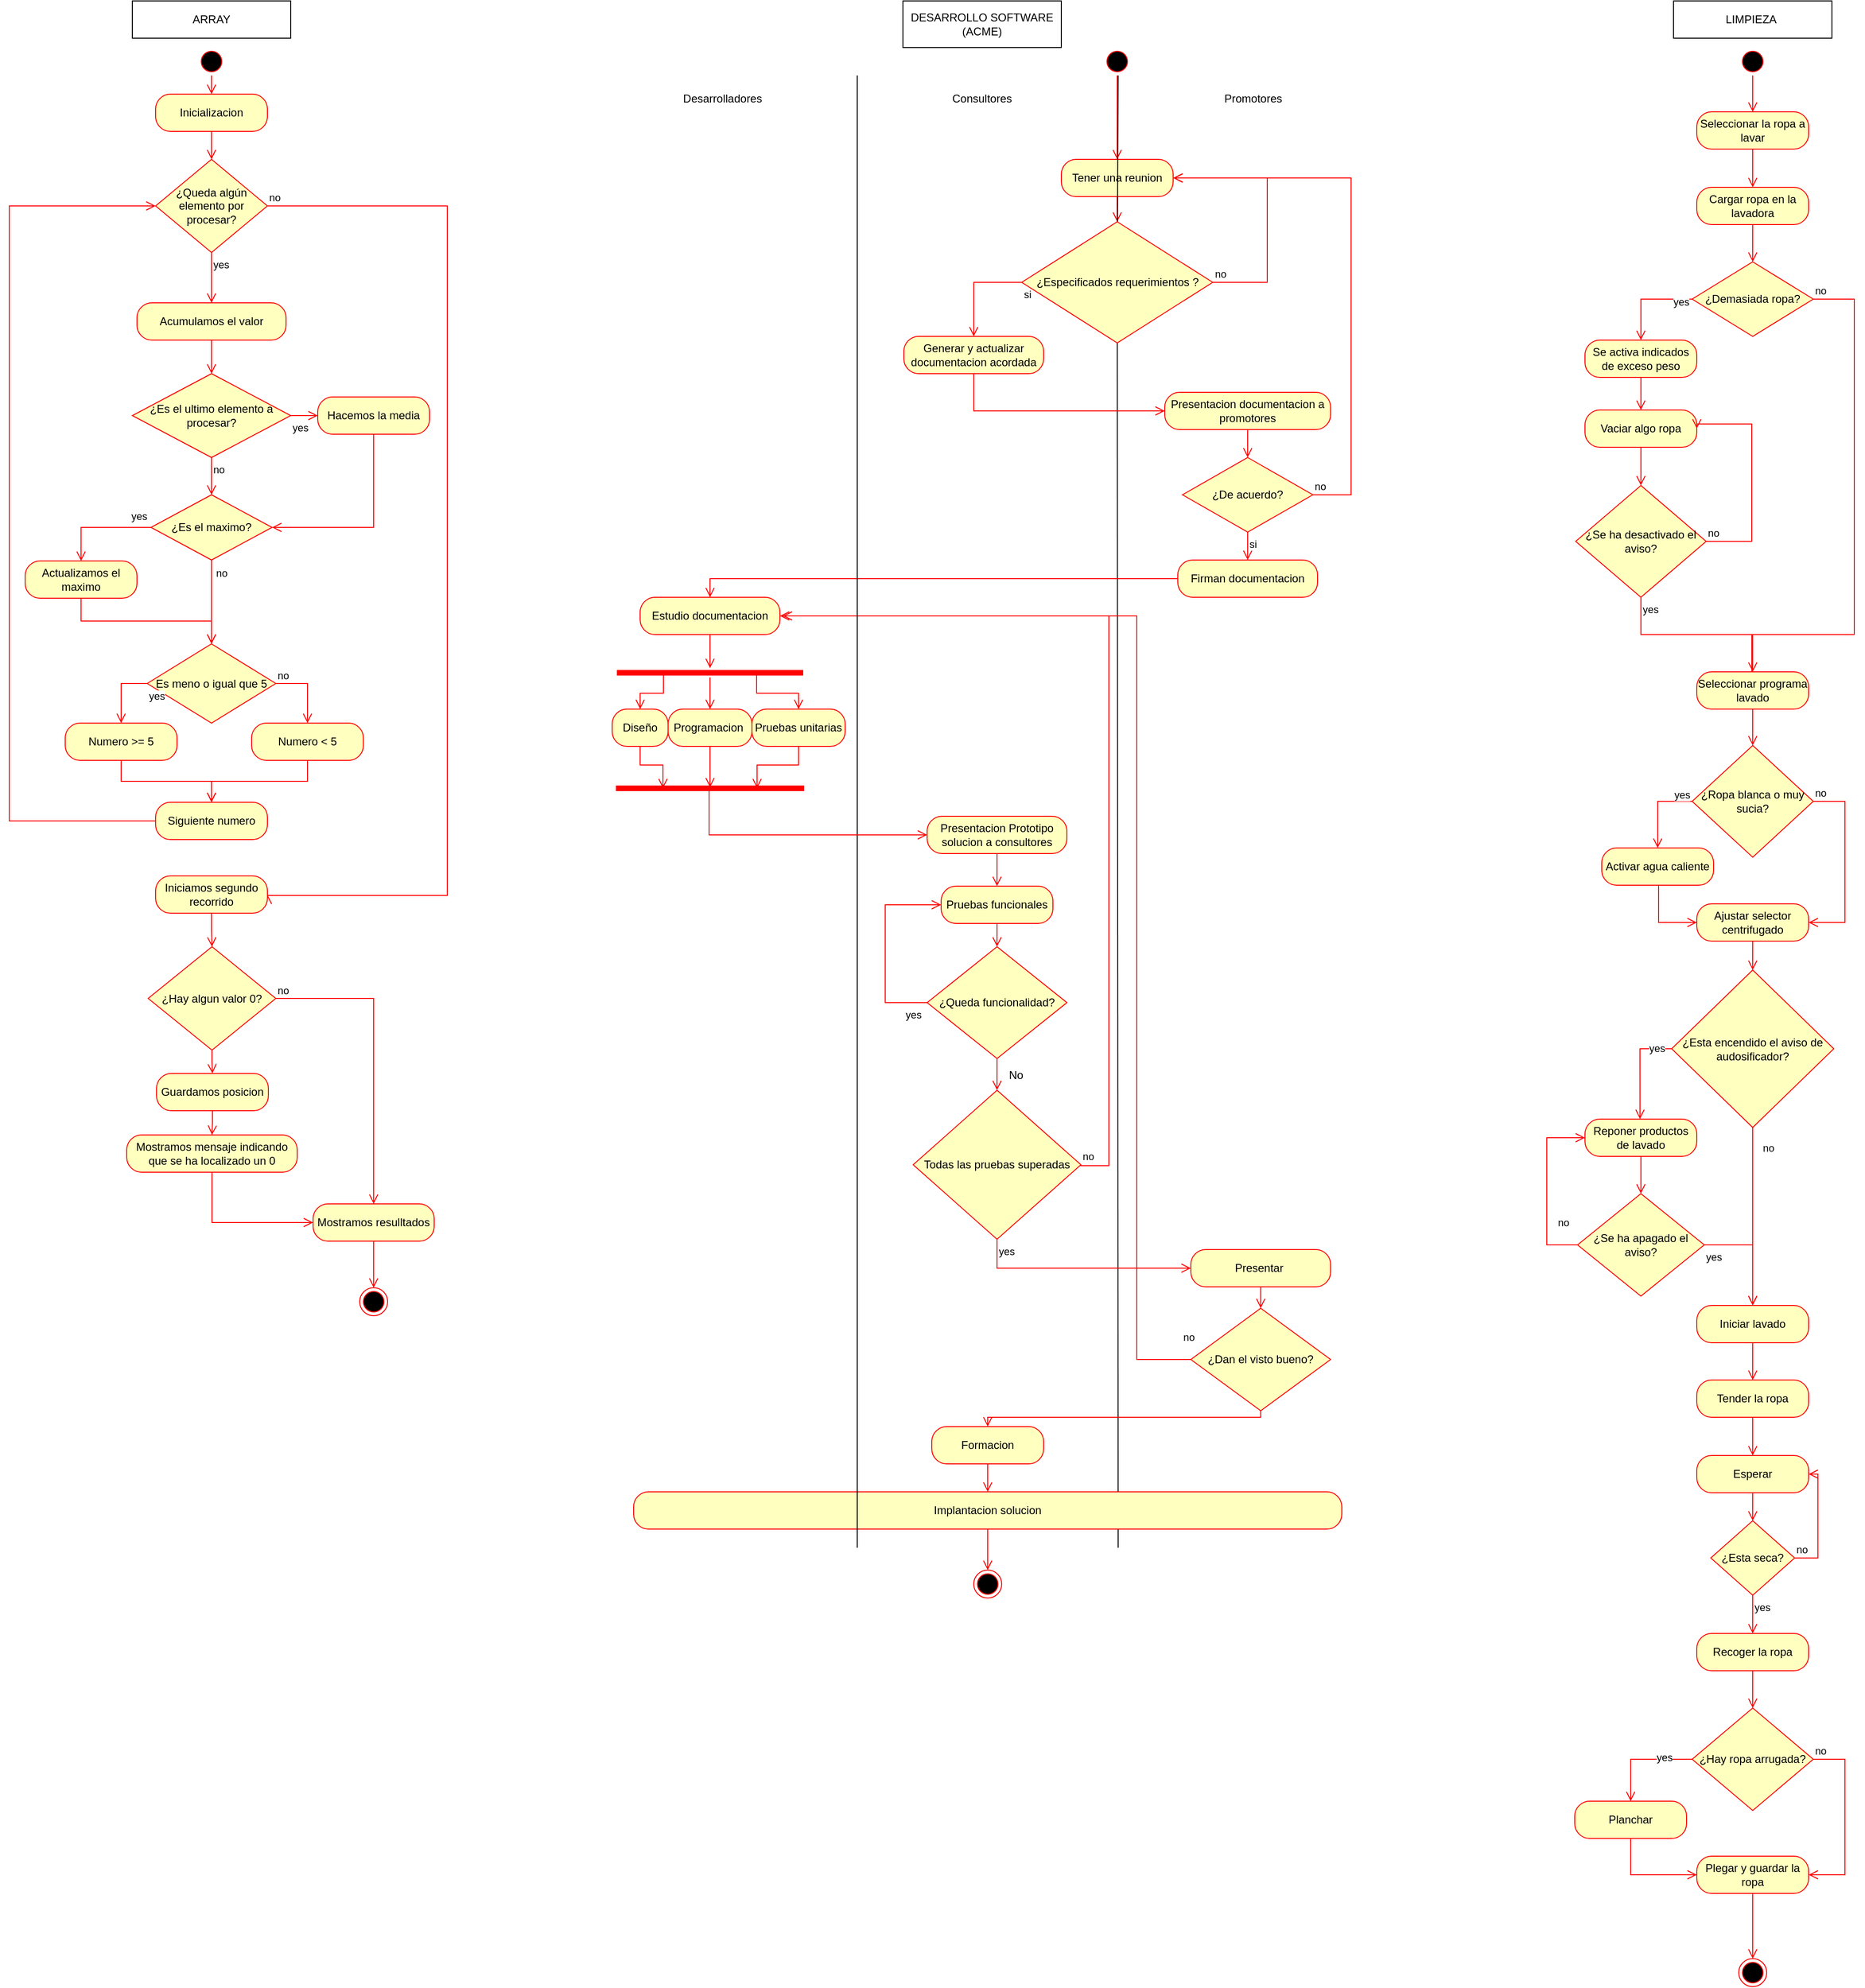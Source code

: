 <mxfile version="25.0.2">
  <diagram name="Página-1" id="g7HSjeW1Dz41Qp35MYZQ">
    <mxGraphModel dx="2587" dy="1696" grid="1" gridSize="10" guides="1" tooltips="1" connect="1" arrows="1" fold="1" page="1" pageScale="1" pageWidth="827" pageHeight="1169" math="0" shadow="0">
      <root>
        <mxCell id="0" />
        <mxCell id="1" parent="0" />
        <mxCell id="Vy52dcu-fNFp2ZCxKAhQ-34" value="" style="endArrow=none;html=1;rounded=0;" parent="1" edge="1" source="TpSh6B2Bh9S7e7EaSyir-8">
          <mxGeometry width="50" height="50" relative="1" as="geometry">
            <mxPoint x="560" y="80" as="sourcePoint" />
            <mxPoint x="560" y="1660" as="targetPoint" />
          </mxGeometry>
        </mxCell>
        <mxCell id="TpSh6B2Bh9S7e7EaSyir-1" value="DESARROLLO SOFTWARE (ACME)" style="rounded=0;whiteSpace=wrap;html=1;" parent="1" vertex="1">
          <mxGeometry x="329" width="170" height="50" as="geometry" />
        </mxCell>
        <mxCell id="TpSh6B2Bh9S7e7EaSyir-2" value="Consultores" style="text;html=1;align=center;verticalAlign=middle;whiteSpace=wrap;rounded=0;" parent="1" vertex="1">
          <mxGeometry x="374" y="90" width="80" height="30" as="geometry" />
        </mxCell>
        <mxCell id="TpSh6B2Bh9S7e7EaSyir-4" value="" style="ellipse;html=1;shape=startState;fillColor=#000000;strokeColor=#ff0000;" parent="1" vertex="1">
          <mxGeometry x="544" y="50" width="30" height="30" as="geometry" />
        </mxCell>
        <mxCell id="TpSh6B2Bh9S7e7EaSyir-5" value="" style="edgeStyle=orthogonalEdgeStyle;html=1;verticalAlign=bottom;endArrow=open;endSize=8;strokeColor=#ff0000;rounded=0;entryX=0.5;entryY=0;entryDx=0;entryDy=0;" parent="1" source="TpSh6B2Bh9S7e7EaSyir-4" target="Vy52dcu-fNFp2ZCxKAhQ-1" edge="1">
          <mxGeometry relative="1" as="geometry">
            <mxPoint x="565" y="170" as="targetPoint" />
          </mxGeometry>
        </mxCell>
        <mxCell id="TpSh6B2Bh9S7e7EaSyir-7" value="Promotores" style="text;html=1;align=center;verticalAlign=middle;whiteSpace=wrap;rounded=0;" parent="1" vertex="1">
          <mxGeometry x="665" y="90" width="80" height="30" as="geometry" />
        </mxCell>
        <mxCell id="TpSh6B2Bh9S7e7EaSyir-9" value="no" style="edgeStyle=orthogonalEdgeStyle;html=1;align=left;verticalAlign=bottom;endArrow=open;endSize=8;strokeColor=#ff0000;rounded=0;entryX=1;entryY=0.5;entryDx=0;entryDy=0;exitX=1;exitY=0.5;exitDx=0;exitDy=0;" parent="1" source="TpSh6B2Bh9S7e7EaSyir-8" target="Vy52dcu-fNFp2ZCxKAhQ-1" edge="1">
          <mxGeometry x="-1" relative="1" as="geometry">
            <mxPoint x="570" y="340" as="targetPoint" />
            <Array as="points">
              <mxPoint x="720" y="302" />
              <mxPoint x="720" y="190" />
            </Array>
          </mxGeometry>
        </mxCell>
        <mxCell id="TpSh6B2Bh9S7e7EaSyir-10" value="si" style="edgeStyle=orthogonalEdgeStyle;html=1;align=left;verticalAlign=top;endArrow=open;endSize=8;strokeColor=#ff0000;rounded=0;exitX=0;exitY=0.5;exitDx=0;exitDy=0;entryX=0.5;entryY=0;entryDx=0;entryDy=0;" parent="1" source="TpSh6B2Bh9S7e7EaSyir-8" target="TpSh6B2Bh9S7e7EaSyir-11" edge="1">
          <mxGeometry x="-1" relative="1" as="geometry">
            <mxPoint x="200" y="320" as="targetPoint" />
            <mxPoint as="offset" />
          </mxGeometry>
        </mxCell>
        <mxCell id="TpSh6B2Bh9S7e7EaSyir-11" value="Generar y actualizar documentacion acordada" style="rounded=1;whiteSpace=wrap;html=1;arcSize=40;fontColor=#000000;fillColor=#ffffc0;strokeColor=#ff0000;" parent="1" vertex="1">
          <mxGeometry x="330" y="360" width="150" height="40" as="geometry" />
        </mxCell>
        <mxCell id="TpSh6B2Bh9S7e7EaSyir-12" value="" style="edgeStyle=orthogonalEdgeStyle;html=1;verticalAlign=bottom;endArrow=open;endSize=8;strokeColor=#ff0000;rounded=0;entryX=0;entryY=0.5;entryDx=0;entryDy=0;exitX=0.5;exitY=1;exitDx=0;exitDy=0;" parent="1" source="TpSh6B2Bh9S7e7EaSyir-11" target="TpSh6B2Bh9S7e7EaSyir-13" edge="1">
          <mxGeometry relative="1" as="geometry">
            <mxPoint x="235" y="465" as="targetPoint" />
          </mxGeometry>
        </mxCell>
        <mxCell id="TpSh6B2Bh9S7e7EaSyir-13" value="Presentacion documentacion a promotores" style="rounded=1;whiteSpace=wrap;html=1;arcSize=40;fontColor=#000000;fillColor=#ffffc0;strokeColor=#ff0000;" parent="1" vertex="1">
          <mxGeometry x="610" y="420" width="178" height="40" as="geometry" />
        </mxCell>
        <mxCell id="TpSh6B2Bh9S7e7EaSyir-14" value="" style="edgeStyle=orthogonalEdgeStyle;html=1;verticalAlign=bottom;endArrow=open;endSize=8;strokeColor=#ff0000;rounded=0;entryX=0.5;entryY=0;entryDx=0;entryDy=0;" parent="1" source="TpSh6B2Bh9S7e7EaSyir-13" target="TpSh6B2Bh9S7e7EaSyir-15" edge="1">
          <mxGeometry relative="1" as="geometry">
            <mxPoint x="470" y="520" as="targetPoint" />
          </mxGeometry>
        </mxCell>
        <mxCell id="TpSh6B2Bh9S7e7EaSyir-15" value="¿De acuerdo?" style="rhombus;whiteSpace=wrap;html=1;fontColor=#000000;fillColor=#ffffc0;strokeColor=#ff0000;" parent="1" vertex="1">
          <mxGeometry x="629" y="490" width="140" height="80" as="geometry" />
        </mxCell>
        <mxCell id="TpSh6B2Bh9S7e7EaSyir-16" value="no" style="edgeStyle=orthogonalEdgeStyle;html=1;align=left;verticalAlign=bottom;endArrow=open;endSize=8;strokeColor=#ff0000;rounded=0;entryX=1;entryY=0.5;entryDx=0;entryDy=0;exitX=1;exitY=0.5;exitDx=0;exitDy=0;" parent="1" source="TpSh6B2Bh9S7e7EaSyir-15" target="Vy52dcu-fNFp2ZCxKAhQ-1" edge="1">
          <mxGeometry x="-1" relative="1" as="geometry">
            <mxPoint x="480" y="220" as="targetPoint" />
            <Array as="points">
              <mxPoint x="810" y="530" />
              <mxPoint x="810" y="190" />
            </Array>
          </mxGeometry>
        </mxCell>
        <mxCell id="TpSh6B2Bh9S7e7EaSyir-17" value="si" style="edgeStyle=orthogonalEdgeStyle;html=1;align=left;verticalAlign=top;endArrow=open;endSize=8;strokeColor=#ff0000;rounded=0;entryX=0.5;entryY=0;entryDx=0;entryDy=0;" parent="1" source="TpSh6B2Bh9S7e7EaSyir-15" target="TpSh6B2Bh9S7e7EaSyir-18" edge="1">
          <mxGeometry x="-1" relative="1" as="geometry">
            <mxPoint x="520" y="830" as="targetPoint" />
          </mxGeometry>
        </mxCell>
        <mxCell id="TpSh6B2Bh9S7e7EaSyir-18" value="Firman documentacion" style="rounded=1;whiteSpace=wrap;html=1;arcSize=40;fontColor=#000000;fillColor=#ffffc0;strokeColor=#ff0000;" parent="1" vertex="1">
          <mxGeometry x="624" y="600" width="150" height="40" as="geometry" />
        </mxCell>
        <mxCell id="TpSh6B2Bh9S7e7EaSyir-19" value="" style="edgeStyle=orthogonalEdgeStyle;html=1;verticalAlign=bottom;endArrow=open;endSize=8;strokeColor=#ff0000;rounded=0;entryX=0.5;entryY=0;entryDx=0;entryDy=0;" parent="1" source="TpSh6B2Bh9S7e7EaSyir-18" target="TpSh6B2Bh9S7e7EaSyir-22" edge="1">
          <mxGeometry relative="1" as="geometry">
            <mxPoint x="580" y="820" as="targetPoint" />
          </mxGeometry>
        </mxCell>
        <mxCell id="TpSh6B2Bh9S7e7EaSyir-20" value="Desarrolladores" style="text;html=1;align=center;verticalAlign=middle;resizable=0;points=[];autosize=1;strokeColor=none;fillColor=none;" parent="1" vertex="1">
          <mxGeometry x="80" y="90" width="110" height="30" as="geometry" />
        </mxCell>
        <mxCell id="TpSh6B2Bh9S7e7EaSyir-22" value="Estudio documentacion" style="rounded=1;whiteSpace=wrap;html=1;arcSize=40;fontColor=#000000;fillColor=#ffffc0;strokeColor=#ff0000;" parent="1" vertex="1">
          <mxGeometry x="47" y="640" width="150" height="40" as="geometry" />
        </mxCell>
        <mxCell id="TpSh6B2Bh9S7e7EaSyir-23" value="" style="edgeStyle=orthogonalEdgeStyle;html=1;verticalAlign=bottom;endArrow=open;endSize=8;strokeColor=#ff0000;rounded=0;exitX=0.5;exitY=1;exitDx=0;exitDy=0;" parent="1" source="TpSh6B2Bh9S7e7EaSyir-22" target="TpSh6B2Bh9S7e7EaSyir-24" edge="1">
          <mxGeometry relative="1" as="geometry">
            <mxPoint x="210" y="820" as="targetPoint" />
          </mxGeometry>
        </mxCell>
        <mxCell id="TpSh6B2Bh9S7e7EaSyir-24" value="" style="shape=line;html=1;strokeWidth=6;strokeColor=#ff0000;" parent="1" vertex="1">
          <mxGeometry x="22" y="716" width="200" height="10" as="geometry" />
        </mxCell>
        <mxCell id="TpSh6B2Bh9S7e7EaSyir-25" value="" style="edgeStyle=orthogonalEdgeStyle;html=1;verticalAlign=bottom;endArrow=open;endSize=8;strokeColor=#ff0000;rounded=0;entryX=0.5;entryY=0;entryDx=0;entryDy=0;exitX=0.5;exitY=1;exitDx=0;exitDy=0;exitPerimeter=0;" parent="1" source="TpSh6B2Bh9S7e7EaSyir-24" edge="1" target="TpSh6B2Bh9S7e7EaSyir-30">
          <mxGeometry relative="1" as="geometry">
            <mxPoint x="113" y="890" as="targetPoint" />
            <mxPoint x="112" y="850" as="sourcePoint" />
          </mxGeometry>
        </mxCell>
        <mxCell id="TpSh6B2Bh9S7e7EaSyir-27" value="" style="edgeStyle=orthogonalEdgeStyle;html=1;verticalAlign=bottom;endArrow=open;endSize=8;strokeColor=#ff0000;rounded=0;exitX=0.25;exitY=0.5;exitDx=0;exitDy=0;exitPerimeter=0;entryX=0.5;entryY=0;entryDx=0;entryDy=0;" parent="1" source="TpSh6B2Bh9S7e7EaSyir-24" edge="1" target="TpSh6B2Bh9S7e7EaSyir-28">
          <mxGeometry relative="1" as="geometry">
            <mxPoint x="28" y="890" as="targetPoint" />
            <mxPoint x="133" y="850" as="sourcePoint" />
          </mxGeometry>
        </mxCell>
        <mxCell id="TpSh6B2Bh9S7e7EaSyir-28" value="Diseño" style="rounded=1;whiteSpace=wrap;html=1;arcSize=40;fontColor=#000000;fillColor=#ffffc0;strokeColor=#ff0000;" parent="1" vertex="1">
          <mxGeometry x="17" y="760" width="60" height="40" as="geometry" />
        </mxCell>
        <mxCell id="TpSh6B2Bh9S7e7EaSyir-29" value="" style="edgeStyle=orthogonalEdgeStyle;html=1;verticalAlign=bottom;endArrow=open;endSize=8;strokeColor=#ff0000;rounded=0;exitX=0.5;exitY=1;exitDx=0;exitDy=0;entryX=0.25;entryY=0.5;entryDx=0;entryDy=0;entryPerimeter=0;" parent="1" source="TpSh6B2Bh9S7e7EaSyir-28" edge="1" target="Vy52dcu-fNFp2ZCxKAhQ-3">
          <mxGeometry relative="1" as="geometry">
            <mxPoint y="1000" as="targetPoint" />
          </mxGeometry>
        </mxCell>
        <mxCell id="TpSh6B2Bh9S7e7EaSyir-30" value="Programacion&amp;nbsp;" style="rounded=1;whiteSpace=wrap;html=1;arcSize=40;fontColor=#000000;fillColor=#ffffc0;strokeColor=#ff0000;" parent="1" vertex="1">
          <mxGeometry x="77" y="760" width="90" height="40" as="geometry" />
        </mxCell>
        <mxCell id="TpSh6B2Bh9S7e7EaSyir-31" value="" style="edgeStyle=orthogonalEdgeStyle;html=1;verticalAlign=bottom;endArrow=open;endSize=8;strokeColor=#ff0000;rounded=0;entryX=0.5;entryY=0.4;entryDx=0;entryDy=0;entryPerimeter=0;" parent="1" source="TpSh6B2Bh9S7e7EaSyir-30" edge="1" target="Vy52dcu-fNFp2ZCxKAhQ-3">
          <mxGeometry relative="1" as="geometry">
            <mxPoint x="130" y="1000" as="targetPoint" />
          </mxGeometry>
        </mxCell>
        <mxCell id="TpSh6B2Bh9S7e7EaSyir-32" value="Pruebas unitarias" style="rounded=1;whiteSpace=wrap;html=1;arcSize=40;fontColor=#000000;fillColor=#ffffc0;strokeColor=#ff0000;" parent="1" vertex="1">
          <mxGeometry x="167" y="760" width="100" height="40" as="geometry" />
        </mxCell>
        <mxCell id="TpSh6B2Bh9S7e7EaSyir-33" value="" style="edgeStyle=orthogonalEdgeStyle;html=1;verticalAlign=bottom;endArrow=open;endSize=8;strokeColor=#ff0000;rounded=0;exitX=0.5;exitY=1;exitDx=0;exitDy=0;entryX=0.75;entryY=0.5;entryDx=0;entryDy=0;entryPerimeter=0;" parent="1" edge="1" target="Vy52dcu-fNFp2ZCxKAhQ-3" source="TpSh6B2Bh9S7e7EaSyir-32">
          <mxGeometry relative="1" as="geometry">
            <mxPoint x="260" y="1000" as="targetPoint" />
            <mxPoint x="260" y="940" as="sourcePoint" />
          </mxGeometry>
        </mxCell>
        <mxCell id="Vy52dcu-fNFp2ZCxKAhQ-1" value="Tener una reunion" style="rounded=1;whiteSpace=wrap;html=1;arcSize=40;fontColor=#000000;fillColor=#ffffc0;strokeColor=#ff0000;" parent="1" vertex="1">
          <mxGeometry x="499" y="170" width="120" height="40" as="geometry" />
        </mxCell>
        <mxCell id="Vy52dcu-fNFp2ZCxKAhQ-2" value="" style="edgeStyle=orthogonalEdgeStyle;html=1;verticalAlign=bottom;endArrow=open;endSize=8;strokeColor=#ff0000;rounded=0;entryX=0.5;entryY=0;entryDx=0;entryDy=0;" parent="1" source="Vy52dcu-fNFp2ZCxKAhQ-1" target="TpSh6B2Bh9S7e7EaSyir-8" edge="1">
          <mxGeometry relative="1" as="geometry">
            <mxPoint x="420" y="290" as="targetPoint" />
          </mxGeometry>
        </mxCell>
        <mxCell id="Vy52dcu-fNFp2ZCxKAhQ-3" value="" style="shape=line;html=1;strokeWidth=6;strokeColor=#ff0000;" parent="1" vertex="1">
          <mxGeometry x="21" y="840" width="202" height="10" as="geometry" />
        </mxCell>
        <mxCell id="Vy52dcu-fNFp2ZCxKAhQ-5" value="Presentacion Prototipo solucion a consultores" style="rounded=1;whiteSpace=wrap;html=1;arcSize=40;fontColor=#000000;fillColor=#ffffc0;strokeColor=#ff0000;" parent="1" vertex="1">
          <mxGeometry x="355" y="875" width="150" height="40" as="geometry" />
        </mxCell>
        <mxCell id="Vy52dcu-fNFp2ZCxKAhQ-8" value="" style="edgeStyle=orthogonalEdgeStyle;html=1;verticalAlign=bottom;endArrow=open;endSize=8;strokeColor=#ff0000;rounded=0;entryX=0.5;entryY=0;entryDx=0;entryDy=0;exitX=0.5;exitY=1;exitDx=0;exitDy=0;" parent="1" source="Vy52dcu-fNFp2ZCxKAhQ-5" target="Vy52dcu-fNFp2ZCxKAhQ-15" edge="1">
          <mxGeometry relative="1" as="geometry">
            <mxPoint x="504" y="1320" as="targetPoint" />
            <mxPoint x="504" y="1220" as="sourcePoint" />
          </mxGeometry>
        </mxCell>
        <mxCell id="Vy52dcu-fNFp2ZCxKAhQ-13" value="yes" style="edgeStyle=orthogonalEdgeStyle;html=1;align=left;verticalAlign=top;endArrow=open;endSize=8;strokeColor=#ff0000;rounded=0;entryX=0;entryY=0.5;entryDx=0;entryDy=0;exitX=0;exitY=0.5;exitDx=0;exitDy=0;" parent="1" source="Vy52dcu-fNFp2ZCxKAhQ-11" target="Vy52dcu-fNFp2ZCxKAhQ-15" edge="1">
          <mxGeometry x="-0.756" relative="1" as="geometry">
            <mxPoint x="504" y="1600" as="targetPoint" />
            <Array as="points">
              <mxPoint x="310" y="1075" />
              <mxPoint x="310" y="970" />
            </Array>
            <mxPoint as="offset" />
          </mxGeometry>
        </mxCell>
        <mxCell id="Vy52dcu-fNFp2ZCxKAhQ-15" value="Pruebas funcionales" style="rounded=1;whiteSpace=wrap;html=1;arcSize=40;fontColor=#000000;fillColor=#ffffc0;strokeColor=#ff0000;" parent="1" vertex="1">
          <mxGeometry x="370" y="950" width="120" height="40" as="geometry" />
        </mxCell>
        <mxCell id="Vy52dcu-fNFp2ZCxKAhQ-16" value="" style="edgeStyle=orthogonalEdgeStyle;html=1;verticalAlign=bottom;endArrow=open;endSize=8;strokeColor=#ff0000;rounded=0;entryX=0.5;entryY=0;entryDx=0;entryDy=0;" parent="1" source="Vy52dcu-fNFp2ZCxKAhQ-15" target="Vy52dcu-fNFp2ZCxKAhQ-11" edge="1">
          <mxGeometry relative="1" as="geometry">
            <mxPoint x="504" y="1400" as="targetPoint" />
          </mxGeometry>
        </mxCell>
        <mxCell id="Vy52dcu-fNFp2ZCxKAhQ-17" value="Todas las pruebas superadas" style="rhombus;whiteSpace=wrap;html=1;fontColor=#000000;fillColor=#ffffc0;strokeColor=#ff0000;" parent="1" vertex="1">
          <mxGeometry x="340" y="1169" width="180" height="160" as="geometry" />
        </mxCell>
        <mxCell id="Vy52dcu-fNFp2ZCxKAhQ-18" value="no" style="edgeStyle=orthogonalEdgeStyle;html=1;align=left;verticalAlign=bottom;endArrow=open;endSize=8;strokeColor=#ff0000;rounded=0;exitX=1;exitY=0.5;exitDx=0;exitDy=0;entryX=1;entryY=0.5;entryDx=0;entryDy=0;" parent="1" source="Vy52dcu-fNFp2ZCxKAhQ-17" target="TpSh6B2Bh9S7e7EaSyir-22" edge="1">
          <mxGeometry x="-1" relative="1" as="geometry">
            <mxPoint x="390" y="1090" as="targetPoint" />
            <Array as="points">
              <mxPoint x="520" y="1250" />
              <mxPoint x="550" y="1250" />
              <mxPoint x="550" y="660" />
            </Array>
          </mxGeometry>
        </mxCell>
        <mxCell id="Vy52dcu-fNFp2ZCxKAhQ-19" value="yes" style="edgeStyle=orthogonalEdgeStyle;html=1;align=left;verticalAlign=top;endArrow=open;endSize=8;strokeColor=#ff0000;rounded=0;exitX=0.5;exitY=1;exitDx=0;exitDy=0;entryX=0;entryY=0.5;entryDx=0;entryDy=0;" parent="1" source="Vy52dcu-fNFp2ZCxKAhQ-17" target="Vy52dcu-fNFp2ZCxKAhQ-20" edge="1">
          <mxGeometry x="-1" relative="1" as="geometry">
            <mxPoint x="540" y="2000" as="targetPoint" />
          </mxGeometry>
        </mxCell>
        <mxCell id="Vy52dcu-fNFp2ZCxKAhQ-20" value="Presentar&amp;nbsp;" style="rounded=1;whiteSpace=wrap;html=1;arcSize=40;fontColor=#000000;fillColor=#ffffc0;strokeColor=#ff0000;" parent="1" vertex="1">
          <mxGeometry x="638" y="1340" width="150" height="40" as="geometry" />
        </mxCell>
        <mxCell id="Vy52dcu-fNFp2ZCxKAhQ-21" value="" style="edgeStyle=orthogonalEdgeStyle;html=1;verticalAlign=bottom;endArrow=open;endSize=8;strokeColor=#ff0000;rounded=0;entryX=0.5;entryY=0;entryDx=0;entryDy=0;" parent="1" source="Vy52dcu-fNFp2ZCxKAhQ-20" target="Vy52dcu-fNFp2ZCxKAhQ-22" edge="1">
          <mxGeometry relative="1" as="geometry">
            <mxPoint x="555" y="2190" as="targetPoint" />
          </mxGeometry>
        </mxCell>
        <mxCell id="Vy52dcu-fNFp2ZCxKAhQ-22" value="¿Dan el visto bueno?" style="rhombus;whiteSpace=wrap;html=1;fontColor=#000000;fillColor=#ffffc0;strokeColor=#ff0000;" parent="1" vertex="1">
          <mxGeometry x="638" y="1403" width="150" height="110" as="geometry" />
        </mxCell>
        <mxCell id="Vy52dcu-fNFp2ZCxKAhQ-23" value="no" style="edgeStyle=orthogonalEdgeStyle;html=1;align=left;verticalAlign=bottom;endArrow=open;endSize=8;strokeColor=#ff0000;rounded=0;exitX=0;exitY=0.5;exitDx=0;exitDy=0;" parent="1" source="Vy52dcu-fNFp2ZCxKAhQ-22" edge="1">
          <mxGeometry x="-0.983" y="-15" relative="1" as="geometry">
            <mxPoint x="200" y="660" as="targetPoint" />
            <mxPoint x="475" y="2255" as="sourcePoint" />
            <Array as="points">
              <mxPoint x="580" y="1458" />
              <mxPoint x="580" y="660" />
            </Array>
            <mxPoint as="offset" />
          </mxGeometry>
        </mxCell>
        <mxCell id="Vy52dcu-fNFp2ZCxKAhQ-25" value="Implantacion solucion" style="rounded=1;whiteSpace=wrap;html=1;arcSize=40;fontColor=#000000;fillColor=#ffffc0;strokeColor=#ff0000;" parent="1" vertex="1">
          <mxGeometry x="40" y="1600" width="760" height="40" as="geometry" />
        </mxCell>
        <mxCell id="Vy52dcu-fNFp2ZCxKAhQ-26" value="" style="edgeStyle=orthogonalEdgeStyle;html=1;verticalAlign=bottom;endArrow=open;endSize=8;strokeColor=#ff0000;rounded=0;entryX=0.5;entryY=0;entryDx=0;entryDy=0;" parent="1" source="Vy52dcu-fNFp2ZCxKAhQ-25" target="Vy52dcu-fNFp2ZCxKAhQ-40" edge="1">
          <mxGeometry relative="1" as="geometry">
            <mxPoint x="27" y="2220" as="targetPoint" />
          </mxGeometry>
        </mxCell>
        <mxCell id="Vy52dcu-fNFp2ZCxKAhQ-11" value="¿Queda funcionalidad?" style="rhombus;whiteSpace=wrap;html=1;fontColor=#000000;fillColor=#ffffc0;strokeColor=#ff0000;" parent="1" vertex="1">
          <mxGeometry x="355" y="1015" width="150" height="120" as="geometry" />
        </mxCell>
        <mxCell id="Vy52dcu-fNFp2ZCxKAhQ-33" value="" style="endArrow=none;html=1;rounded=0;" parent="1" edge="1">
          <mxGeometry width="50" height="50" relative="1" as="geometry">
            <mxPoint x="280" y="80" as="sourcePoint" />
            <mxPoint x="280" y="1660" as="targetPoint" />
          </mxGeometry>
        </mxCell>
        <mxCell id="Vy52dcu-fNFp2ZCxKAhQ-40" value="" style="ellipse;html=1;shape=endState;fillColor=#000000;strokeColor=#ff0000;" parent="1" vertex="1">
          <mxGeometry x="405" y="1684" width="30" height="30" as="geometry" />
        </mxCell>
        <mxCell id="Vy52dcu-fNFp2ZCxKAhQ-41" value="Formacion" style="rounded=1;whiteSpace=wrap;html=1;arcSize=40;fontColor=#000000;fillColor=#ffffc0;strokeColor=#ff0000;" parent="1" vertex="1">
          <mxGeometry x="360" y="1530" width="120" height="40" as="geometry" />
        </mxCell>
        <mxCell id="Vy52dcu-fNFp2ZCxKAhQ-42" value="" style="edgeStyle=orthogonalEdgeStyle;html=1;verticalAlign=bottom;endArrow=open;endSize=8;strokeColor=#ff0000;rounded=0;entryX=0.5;entryY=0;entryDx=0;entryDy=0;" parent="1" source="Vy52dcu-fNFp2ZCxKAhQ-41" target="Vy52dcu-fNFp2ZCxKAhQ-25" edge="1">
          <mxGeometry relative="1" as="geometry">
            <mxPoint x="540" y="2027" as="targetPoint" />
          </mxGeometry>
        </mxCell>
        <mxCell id="Vy52dcu-fNFp2ZCxKAhQ-45" value="" style="edgeStyle=orthogonalEdgeStyle;html=1;verticalAlign=bottom;endArrow=open;endSize=8;strokeColor=#ff0000;rounded=0;exitX=0.5;exitY=1;exitDx=0;exitDy=0;" parent="1" source="Vy52dcu-fNFp2ZCxKAhQ-22" target="Vy52dcu-fNFp2ZCxKAhQ-41" edge="1">
          <mxGeometry relative="1" as="geometry">
            <mxPoint x="488" y="2090" as="targetPoint" />
            <mxPoint x="630" y="2080" as="sourcePoint" />
            <Array as="points">
              <mxPoint x="713" y="1520" />
              <mxPoint x="420" y="1520" />
            </Array>
          </mxGeometry>
        </mxCell>
        <mxCell id="Vy52dcu-fNFp2ZCxKAhQ-46" value="ARRAY" style="rounded=0;whiteSpace=wrap;html=1;" parent="1" vertex="1">
          <mxGeometry x="-498" width="170" height="40" as="geometry" />
        </mxCell>
        <mxCell id="Vy52dcu-fNFp2ZCxKAhQ-47" value="" style="ellipse;html=1;shape=startState;fillColor=#000000;strokeColor=#ff0000;" parent="1" vertex="1">
          <mxGeometry x="-428" y="50" width="30" height="30" as="geometry" />
        </mxCell>
        <mxCell id="Vy52dcu-fNFp2ZCxKAhQ-48" value="" style="edgeStyle=orthogonalEdgeStyle;html=1;verticalAlign=bottom;endArrow=open;endSize=8;strokeColor=#ff0000;rounded=0;entryX=0.5;entryY=0;entryDx=0;entryDy=0;" parent="1" source="Vy52dcu-fNFp2ZCxKAhQ-47" target="Vy52dcu-fNFp2ZCxKAhQ-49" edge="1">
          <mxGeometry relative="1" as="geometry">
            <mxPoint x="-407" y="180" as="targetPoint" />
          </mxGeometry>
        </mxCell>
        <mxCell id="Vy52dcu-fNFp2ZCxKAhQ-49" value="Inicializacion" style="rounded=1;whiteSpace=wrap;html=1;arcSize=40;fontColor=#000000;fillColor=#ffffc0;strokeColor=#ff0000;" parent="1" vertex="1">
          <mxGeometry x="-473" y="100" width="120" height="40" as="geometry" />
        </mxCell>
        <mxCell id="Vy52dcu-fNFp2ZCxKAhQ-50" value="¿Queda algún elemento por procesar?" style="rhombus;whiteSpace=wrap;html=1;fontColor=#000000;fillColor=#ffffc0;strokeColor=#ff0000;" parent="1" vertex="1">
          <mxGeometry x="-473" y="170" width="120" height="100" as="geometry" />
        </mxCell>
        <mxCell id="Vy52dcu-fNFp2ZCxKAhQ-51" value="no" style="edgeStyle=orthogonalEdgeStyle;html=1;align=left;verticalAlign=bottom;endArrow=open;endSize=8;strokeColor=#ff0000;rounded=0;exitX=1;exitY=0.5;exitDx=0;exitDy=0;entryX=1;entryY=0.5;entryDx=0;entryDy=0;" parent="1" source="Vy52dcu-fNFp2ZCxKAhQ-50" target="E67cmhrDP7rIRtOxEpq6-68" edge="1">
          <mxGeometry x="-1" relative="1" as="geometry">
            <mxPoint x="-320" y="980" as="targetPoint" />
            <Array as="points">
              <mxPoint x="-160" y="220" />
              <mxPoint x="-160" y="960" />
            </Array>
          </mxGeometry>
        </mxCell>
        <mxCell id="Vy52dcu-fNFp2ZCxKAhQ-52" value="yes" style="edgeStyle=orthogonalEdgeStyle;html=1;align=left;verticalAlign=top;endArrow=open;endSize=8;strokeColor=#ff0000;rounded=0;entryX=0.5;entryY=0;entryDx=0;entryDy=0;" parent="1" source="Vy52dcu-fNFp2ZCxKAhQ-50" target="Vy52dcu-fNFp2ZCxKAhQ-57" edge="1">
          <mxGeometry x="-1" relative="1" as="geometry">
            <mxPoint x="-413" y="410" as="targetPoint" />
          </mxGeometry>
        </mxCell>
        <mxCell id="Vy52dcu-fNFp2ZCxKAhQ-54" value="" style="edgeStyle=orthogonalEdgeStyle;html=1;verticalAlign=bottom;endArrow=open;endSize=8;strokeColor=#ff0000;rounded=0;exitX=0.5;exitY=1;exitDx=0;exitDy=0;entryX=0.5;entryY=0;entryDx=0;entryDy=0;" parent="1" source="Vy52dcu-fNFp2ZCxKAhQ-49" target="Vy52dcu-fNFp2ZCxKAhQ-50" edge="1">
          <mxGeometry relative="1" as="geometry">
            <mxPoint x="-360" y="440" as="targetPoint" />
            <mxPoint x="-360" y="340" as="sourcePoint" />
          </mxGeometry>
        </mxCell>
        <mxCell id="Vy52dcu-fNFp2ZCxKAhQ-55" value="Hacemos la media" style="rounded=1;whiteSpace=wrap;html=1;arcSize=40;fontColor=#000000;fillColor=#ffffc0;strokeColor=#ff0000;" parent="1" vertex="1">
          <mxGeometry x="-299" y="425" width="120" height="40" as="geometry" />
        </mxCell>
        <mxCell id="Vy52dcu-fNFp2ZCxKAhQ-56" value="" style="edgeStyle=orthogonalEdgeStyle;html=1;verticalAlign=bottom;endArrow=open;endSize=8;strokeColor=#ff0000;rounded=0;exitX=0.5;exitY=1;exitDx=0;exitDy=0;entryX=1;entryY=0.5;entryDx=0;entryDy=0;" parent="1" source="Vy52dcu-fNFp2ZCxKAhQ-55" edge="1" target="Vy52dcu-fNFp2ZCxKAhQ-79">
          <mxGeometry relative="1" as="geometry">
            <mxPoint x="-219" y="520" as="targetPoint" />
            <mxPoint x="-97" y="600" as="sourcePoint" />
          </mxGeometry>
        </mxCell>
        <mxCell id="Vy52dcu-fNFp2ZCxKAhQ-57" value="Acumulamos el valor" style="rounded=1;whiteSpace=wrap;html=1;arcSize=40;fontColor=#000000;fillColor=#ffffc0;strokeColor=#ff0000;" parent="1" vertex="1">
          <mxGeometry x="-493" y="324" width="160" height="40" as="geometry" />
        </mxCell>
        <mxCell id="Vy52dcu-fNFp2ZCxKAhQ-67" value="Es meno o igual que 5" style="rhombus;whiteSpace=wrap;html=1;fontColor=#000000;fillColor=#ffffc0;strokeColor=#ff0000;" parent="1" vertex="1">
          <mxGeometry x="-482" y="690" width="138" height="85" as="geometry" />
        </mxCell>
        <mxCell id="Vy52dcu-fNFp2ZCxKAhQ-68" value="no" style="edgeStyle=orthogonalEdgeStyle;html=1;align=left;verticalAlign=bottom;endArrow=open;endSize=8;strokeColor=#ff0000;rounded=0;entryX=0.5;entryY=0;entryDx=0;entryDy=0;exitX=1;exitY=0.5;exitDx=0;exitDy=0;" parent="1" source="Vy52dcu-fNFp2ZCxKAhQ-67" target="Vy52dcu-fNFp2ZCxKAhQ-72" edge="1">
          <mxGeometry x="-1" relative="1" as="geometry">
            <mxPoint x="-280" y="815" as="targetPoint" />
            <Array as="points">
              <mxPoint x="-310" y="733" />
            </Array>
          </mxGeometry>
        </mxCell>
        <mxCell id="Vy52dcu-fNFp2ZCxKAhQ-69" value="yes" style="edgeStyle=orthogonalEdgeStyle;html=1;align=left;verticalAlign=top;endArrow=open;endSize=8;strokeColor=#ff0000;rounded=0;entryX=0.5;entryY=0;entryDx=0;entryDy=0;exitX=0;exitY=0.5;exitDx=0;exitDy=0;" parent="1" source="Vy52dcu-fNFp2ZCxKAhQ-67" target="Vy52dcu-fNFp2ZCxKAhQ-70" edge="1">
          <mxGeometry x="-1" relative="1" as="geometry">
            <mxPoint x="-460" y="835" as="targetPoint" />
          </mxGeometry>
        </mxCell>
        <mxCell id="Vy52dcu-fNFp2ZCxKAhQ-70" value="Numero &amp;gt;= 5" style="rounded=1;whiteSpace=wrap;html=1;arcSize=40;fontColor=#000000;fillColor=#ffffc0;strokeColor=#ff0000;" parent="1" vertex="1">
          <mxGeometry x="-570" y="775" width="120" height="40" as="geometry" />
        </mxCell>
        <mxCell id="Vy52dcu-fNFp2ZCxKAhQ-71" value="" style="edgeStyle=orthogonalEdgeStyle;html=1;verticalAlign=bottom;endArrow=open;endSize=8;strokeColor=#ff0000;rounded=0;entryX=0.5;entryY=0;entryDx=0;entryDy=0;exitX=0.5;exitY=1;exitDx=0;exitDy=0;" parent="1" source="Vy52dcu-fNFp2ZCxKAhQ-70" target="Vy52dcu-fNFp2ZCxKAhQ-74" edge="1">
          <mxGeometry relative="1" as="geometry">
            <mxPoint x="-440" y="1005" as="targetPoint" />
          </mxGeometry>
        </mxCell>
        <mxCell id="Vy52dcu-fNFp2ZCxKAhQ-72" value="Numero &amp;lt; 5" style="rounded=1;whiteSpace=wrap;html=1;arcSize=40;fontColor=#000000;fillColor=#ffffc0;strokeColor=#ff0000;" parent="1" vertex="1">
          <mxGeometry x="-370" y="775" width="120" height="40" as="geometry" />
        </mxCell>
        <mxCell id="Vy52dcu-fNFp2ZCxKAhQ-73" value="" style="edgeStyle=orthogonalEdgeStyle;html=1;verticalAlign=bottom;endArrow=open;endSize=8;strokeColor=#ff0000;rounded=0;entryX=0.5;entryY=0;entryDx=0;entryDy=0;" parent="1" source="Vy52dcu-fNFp2ZCxKAhQ-72" target="Vy52dcu-fNFp2ZCxKAhQ-74" edge="1">
          <mxGeometry relative="1" as="geometry">
            <mxPoint x="-340" y="1015" as="targetPoint" />
          </mxGeometry>
        </mxCell>
        <mxCell id="Vy52dcu-fNFp2ZCxKAhQ-74" value="Siguiente numero" style="rounded=1;whiteSpace=wrap;html=1;arcSize=40;fontColor=#000000;fillColor=#ffffc0;strokeColor=#ff0000;" parent="1" vertex="1">
          <mxGeometry x="-473" y="860" width="120" height="40" as="geometry" />
        </mxCell>
        <mxCell id="Vy52dcu-fNFp2ZCxKAhQ-75" value="" style="edgeStyle=orthogonalEdgeStyle;html=1;verticalAlign=bottom;endArrow=open;endSize=8;strokeColor=#ff0000;rounded=0;entryX=0;entryY=0.5;entryDx=0;entryDy=0;exitX=0;exitY=0.5;exitDx=0;exitDy=0;" parent="1" source="Vy52dcu-fNFp2ZCxKAhQ-74" target="Vy52dcu-fNFp2ZCxKAhQ-50" edge="1">
          <mxGeometry relative="1" as="geometry">
            <mxPoint x="-650" y="600" as="targetPoint" />
            <Array as="points">
              <mxPoint x="-630" y="880" />
              <mxPoint x="-630" y="220" />
            </Array>
            <mxPoint x="-550" y="930" as="sourcePoint" />
          </mxGeometry>
        </mxCell>
        <mxCell id="Vy52dcu-fNFp2ZCxKAhQ-79" value="¿Es el maximo?" style="rhombus;whiteSpace=wrap;html=1;fontColor=#000000;fillColor=#ffffc0;strokeColor=#ff0000;" parent="1" vertex="1">
          <mxGeometry x="-478" y="530" width="130" height="70" as="geometry" />
        </mxCell>
        <mxCell id="Vy52dcu-fNFp2ZCxKAhQ-80" value="no" style="edgeStyle=orthogonalEdgeStyle;html=1;align=left;verticalAlign=bottom;endArrow=open;endSize=8;strokeColor=#ff0000;rounded=0;entryX=0.5;entryY=0;entryDx=0;entryDy=0;" parent="1" source="Vy52dcu-fNFp2ZCxKAhQ-79" target="Vy52dcu-fNFp2ZCxKAhQ-67" edge="1">
          <mxGeometry x="-0.5" y="3" relative="1" as="geometry">
            <mxPoint x="-300" y="570" as="targetPoint" />
            <mxPoint as="offset" />
          </mxGeometry>
        </mxCell>
        <mxCell id="Vy52dcu-fNFp2ZCxKAhQ-81" value="yes" style="edgeStyle=orthogonalEdgeStyle;html=1;align=left;verticalAlign=top;endArrow=open;endSize=8;strokeColor=#ff0000;rounded=0;" parent="1" source="Vy52dcu-fNFp2ZCxKAhQ-79" target="Vy52dcu-fNFp2ZCxKAhQ-82" edge="1">
          <mxGeometry x="-0.573" y="-25" relative="1" as="geometry">
            <mxPoint x="-520" y="650" as="targetPoint" />
            <mxPoint as="offset" />
          </mxGeometry>
        </mxCell>
        <mxCell id="Vy52dcu-fNFp2ZCxKAhQ-82" value="Actualizamos el maximo" style="rounded=1;whiteSpace=wrap;html=1;arcSize=40;fontColor=#000000;fillColor=#ffffc0;strokeColor=#ff0000;" parent="1" vertex="1">
          <mxGeometry x="-613" y="601" width="120" height="40" as="geometry" />
        </mxCell>
        <mxCell id="Vy52dcu-fNFp2ZCxKAhQ-84" value="" style="edgeStyle=orthogonalEdgeStyle;html=1;verticalAlign=bottom;endArrow=open;endSize=8;strokeColor=#ff0000;rounded=0;exitX=0.5;exitY=1;exitDx=0;exitDy=0;entryX=0.5;entryY=0;entryDx=0;entryDy=0;" parent="1" source="Vy52dcu-fNFp2ZCxKAhQ-82" target="Vy52dcu-fNFp2ZCxKAhQ-67" edge="1">
          <mxGeometry relative="1" as="geometry">
            <mxPoint x="-170" y="735" as="targetPoint" />
            <mxPoint x="-170" y="675" as="sourcePoint" />
          </mxGeometry>
        </mxCell>
        <mxCell id="E67cmhrDP7rIRtOxEpq6-1" value="LIMPIEZA&amp;nbsp;" style="rounded=0;whiteSpace=wrap;html=1;" vertex="1" parent="1">
          <mxGeometry x="1156" width="170" height="40" as="geometry" />
        </mxCell>
        <mxCell id="E67cmhrDP7rIRtOxEpq6-2" value="" style="ellipse;html=1;shape=startState;fillColor=#000000;strokeColor=#ff0000;" vertex="1" parent="1">
          <mxGeometry x="1226" y="50" width="30" height="30" as="geometry" />
        </mxCell>
        <mxCell id="E67cmhrDP7rIRtOxEpq6-3" value="" style="edgeStyle=orthogonalEdgeStyle;html=1;verticalAlign=bottom;endArrow=open;endSize=8;strokeColor=#ff0000;rounded=0;entryX=0.5;entryY=0;entryDx=0;entryDy=0;" edge="1" parent="1" source="E67cmhrDP7rIRtOxEpq6-2" target="E67cmhrDP7rIRtOxEpq6-4">
          <mxGeometry relative="1" as="geometry">
            <mxPoint x="1247" y="180" as="targetPoint" />
          </mxGeometry>
        </mxCell>
        <mxCell id="E67cmhrDP7rIRtOxEpq6-4" value="Seleccionar la ropa a lavar" style="rounded=1;whiteSpace=wrap;html=1;arcSize=40;fontColor=#000000;fillColor=#ffffc0;strokeColor=#ff0000;" vertex="1" parent="1">
          <mxGeometry x="1181" y="119" width="120" height="40" as="geometry" />
        </mxCell>
        <mxCell id="E67cmhrDP7rIRtOxEpq6-6" value="Cargar ropa en la lavadora" style="rounded=1;whiteSpace=wrap;html=1;arcSize=40;fontColor=#000000;fillColor=#ffffc0;strokeColor=#ff0000;" vertex="1" parent="1">
          <mxGeometry x="1181" y="200" width="120" height="40" as="geometry" />
        </mxCell>
        <mxCell id="E67cmhrDP7rIRtOxEpq6-7" value="" style="edgeStyle=orthogonalEdgeStyle;html=1;verticalAlign=bottom;endArrow=open;endSize=8;strokeColor=#ff0000;rounded=0;exitX=0.5;exitY=1;exitDx=0;exitDy=0;entryX=0.5;entryY=0;entryDx=0;entryDy=0;" edge="1" parent="1" source="E67cmhrDP7rIRtOxEpq6-4" target="E67cmhrDP7rIRtOxEpq6-6">
          <mxGeometry relative="1" as="geometry">
            <mxPoint x="1288" y="430" as="targetPoint" />
            <mxPoint x="1288" y="370" as="sourcePoint" />
          </mxGeometry>
        </mxCell>
        <mxCell id="E67cmhrDP7rIRtOxEpq6-9" value="" style="endArrow=none;html=1;rounded=0;" edge="1" parent="1" target="TpSh6B2Bh9S7e7EaSyir-8">
          <mxGeometry width="50" height="50" relative="1" as="geometry">
            <mxPoint x="560" y="80" as="sourcePoint" />
            <mxPoint x="560" y="1770" as="targetPoint" />
          </mxGeometry>
        </mxCell>
        <mxCell id="TpSh6B2Bh9S7e7EaSyir-8" value="¿Especificados requerimientos ?" style="rhombus;whiteSpace=wrap;html=1;fontColor=#000000;fillColor=#ffffc0;strokeColor=#ff0000;" parent="1" vertex="1">
          <mxGeometry x="456.5" y="237" width="205" height="130" as="geometry" />
        </mxCell>
        <mxCell id="E67cmhrDP7rIRtOxEpq6-11" value="" style="edgeStyle=orthogonalEdgeStyle;html=1;verticalAlign=bottom;endArrow=open;endSize=8;strokeColor=#ff0000;rounded=0;exitX=0.75;exitY=0.5;exitDx=0;exitDy=0;exitPerimeter=0;entryX=0.5;entryY=0;entryDx=0;entryDy=0;" edge="1" parent="1" source="TpSh6B2Bh9S7e7EaSyir-24" target="TpSh6B2Bh9S7e7EaSyir-32">
          <mxGeometry relative="1" as="geometry">
            <mxPoint x="57" y="770" as="targetPoint" />
            <mxPoint x="82" y="731" as="sourcePoint" />
          </mxGeometry>
        </mxCell>
        <mxCell id="E67cmhrDP7rIRtOxEpq6-12" value="" style="edgeStyle=orthogonalEdgeStyle;html=1;verticalAlign=bottom;endArrow=open;endSize=8;strokeColor=#ff0000;rounded=0;exitX=0.495;exitY=0.6;exitDx=0;exitDy=0;exitPerimeter=0;entryX=0;entryY=0.5;entryDx=0;entryDy=0;" edge="1" parent="1" source="Vy52dcu-fNFp2ZCxKAhQ-3" target="Vy52dcu-fNFp2ZCxKAhQ-5">
          <mxGeometry relative="1" as="geometry">
            <mxPoint x="121" y="880" as="targetPoint" />
            <mxPoint x="132" y="810" as="sourcePoint" />
            <Array as="points">
              <mxPoint x="121" y="895" />
            </Array>
          </mxGeometry>
        </mxCell>
        <mxCell id="E67cmhrDP7rIRtOxEpq6-13" value="" style="edgeStyle=orthogonalEdgeStyle;html=1;verticalAlign=bottom;endArrow=open;endSize=8;strokeColor=#ff0000;rounded=0;entryX=0.5;entryY=0;entryDx=0;entryDy=0;exitX=0.5;exitY=1;exitDx=0;exitDy=0;" edge="1" parent="1" source="Vy52dcu-fNFp2ZCxKAhQ-11" target="Vy52dcu-fNFp2ZCxKAhQ-17">
          <mxGeometry relative="1" as="geometry">
            <mxPoint x="440" y="1040" as="targetPoint" />
            <mxPoint x="440" y="1000" as="sourcePoint" />
          </mxGeometry>
        </mxCell>
        <mxCell id="E67cmhrDP7rIRtOxEpq6-14" value="No" style="text;html=1;align=center;verticalAlign=middle;resizable=0;points=[];autosize=1;strokeColor=none;fillColor=none;" vertex="1" parent="1">
          <mxGeometry x="430" y="1138" width="40" height="30" as="geometry" />
        </mxCell>
        <mxCell id="E67cmhrDP7rIRtOxEpq6-15" value="¿Demasiada ropa?" style="rhombus;whiteSpace=wrap;html=1;fontColor=#000000;fillColor=#ffffc0;strokeColor=#ff0000;" vertex="1" parent="1">
          <mxGeometry x="1176" y="280" width="130" height="80" as="geometry" />
        </mxCell>
        <mxCell id="E67cmhrDP7rIRtOxEpq6-16" value="no" style="edgeStyle=orthogonalEdgeStyle;html=1;align=left;verticalAlign=bottom;endArrow=open;endSize=8;strokeColor=#ff0000;rounded=0;entryX=0.5;entryY=0;entryDx=0;entryDy=0;" edge="1" source="E67cmhrDP7rIRtOxEpq6-15" parent="1" target="E67cmhrDP7rIRtOxEpq6-26">
          <mxGeometry x="-1" relative="1" as="geometry">
            <mxPoint x="1240" y="720" as="targetPoint" />
            <Array as="points">
              <mxPoint x="1350" y="320" />
              <mxPoint x="1350" y="680" />
              <mxPoint x="1240" y="680" />
              <mxPoint x="1240" y="760" />
            </Array>
          </mxGeometry>
        </mxCell>
        <mxCell id="E67cmhrDP7rIRtOxEpq6-17" value="yes" style="edgeStyle=orthogonalEdgeStyle;html=1;align=left;verticalAlign=top;endArrow=open;endSize=8;strokeColor=#ff0000;rounded=0;exitX=0;exitY=0.5;exitDx=0;exitDy=0;entryX=0.5;entryY=0;entryDx=0;entryDy=0;" edge="1" source="E67cmhrDP7rIRtOxEpq6-15" parent="1" target="E67cmhrDP7rIRtOxEpq6-21">
          <mxGeometry x="-0.55" y="-10" relative="1" as="geometry">
            <mxPoint x="1120" y="400" as="targetPoint" />
            <mxPoint as="offset" />
          </mxGeometry>
        </mxCell>
        <mxCell id="E67cmhrDP7rIRtOxEpq6-18" value="" style="edgeStyle=orthogonalEdgeStyle;html=1;verticalAlign=bottom;endArrow=open;endSize=8;strokeColor=#ff0000;rounded=0;exitX=0.5;exitY=1;exitDx=0;exitDy=0;entryX=0.5;entryY=0;entryDx=0;entryDy=0;" edge="1" parent="1" source="E67cmhrDP7rIRtOxEpq6-6" target="E67cmhrDP7rIRtOxEpq6-15">
          <mxGeometry relative="1" as="geometry">
            <mxPoint x="1251" y="210" as="targetPoint" />
            <mxPoint x="1251" y="169" as="sourcePoint" />
          </mxGeometry>
        </mxCell>
        <mxCell id="E67cmhrDP7rIRtOxEpq6-19" value="Vaciar algo ropa" style="rounded=1;whiteSpace=wrap;html=1;arcSize=40;fontColor=#000000;fillColor=#ffffc0;strokeColor=#ff0000;" vertex="1" parent="1">
          <mxGeometry x="1061" y="439" width="120" height="40" as="geometry" />
        </mxCell>
        <mxCell id="E67cmhrDP7rIRtOxEpq6-20" value="" style="edgeStyle=orthogonalEdgeStyle;html=1;verticalAlign=bottom;endArrow=open;endSize=8;strokeColor=#ff0000;rounded=0;entryX=0.5;entryY=0;entryDx=0;entryDy=0;" edge="1" source="E67cmhrDP7rIRtOxEpq6-19" parent="1" target="E67cmhrDP7rIRtOxEpq6-23">
          <mxGeometry relative="1" as="geometry">
            <mxPoint x="1121" y="514" as="targetPoint" />
          </mxGeometry>
        </mxCell>
        <mxCell id="E67cmhrDP7rIRtOxEpq6-21" value="Se activa indicados de exceso peso" style="rounded=1;whiteSpace=wrap;html=1;arcSize=40;fontColor=#000000;fillColor=#ffffc0;strokeColor=#ff0000;" vertex="1" parent="1">
          <mxGeometry x="1061" y="364" width="120" height="40" as="geometry" />
        </mxCell>
        <mxCell id="E67cmhrDP7rIRtOxEpq6-22" value="" style="edgeStyle=orthogonalEdgeStyle;html=1;verticalAlign=bottom;endArrow=open;endSize=8;strokeColor=#ff0000;rounded=0;entryX=0.5;entryY=0;entryDx=0;entryDy=0;" edge="1" parent="1" source="E67cmhrDP7rIRtOxEpq6-21" target="E67cmhrDP7rIRtOxEpq6-19">
          <mxGeometry relative="1" as="geometry">
            <mxPoint x="1161" y="484" as="targetPoint" />
          </mxGeometry>
        </mxCell>
        <mxCell id="E67cmhrDP7rIRtOxEpq6-23" value="¿Se ha desactivado el aviso?" style="rhombus;whiteSpace=wrap;html=1;fontColor=#000000;fillColor=#ffffc0;strokeColor=#ff0000;" vertex="1" parent="1">
          <mxGeometry x="1051" y="520" width="140" height="120" as="geometry" />
        </mxCell>
        <mxCell id="E67cmhrDP7rIRtOxEpq6-24" value="no" style="edgeStyle=orthogonalEdgeStyle;html=1;align=left;verticalAlign=bottom;endArrow=open;endSize=8;strokeColor=#ff0000;rounded=0;entryX=1;entryY=0.5;entryDx=0;entryDy=0;exitX=1;exitY=0.5;exitDx=0;exitDy=0;" edge="1" source="E67cmhrDP7rIRtOxEpq6-23" parent="1" target="E67cmhrDP7rIRtOxEpq6-19">
          <mxGeometry x="-1" relative="1" as="geometry">
            <mxPoint x="1290" y="659" as="targetPoint" />
            <mxPoint x="1191" y="574" as="sourcePoint" />
            <Array as="points">
              <mxPoint x="1240" y="580" />
              <mxPoint x="1240" y="454" />
            </Array>
          </mxGeometry>
        </mxCell>
        <mxCell id="E67cmhrDP7rIRtOxEpq6-25" value="yes" style="edgeStyle=orthogonalEdgeStyle;html=1;align=left;verticalAlign=top;endArrow=open;endSize=8;strokeColor=#ff0000;rounded=0;exitX=0.5;exitY=1;exitDx=0;exitDy=0;entryX=0.5;entryY=0;entryDx=0;entryDy=0;" edge="1" source="E67cmhrDP7rIRtOxEpq6-23" parent="1" target="E67cmhrDP7rIRtOxEpq6-26">
          <mxGeometry x="-1" relative="1" as="geometry">
            <mxPoint x="1240" y="720" as="targetPoint" />
            <Array as="points">
              <mxPoint x="1121" y="680" />
              <mxPoint x="1241" y="680" />
            </Array>
          </mxGeometry>
        </mxCell>
        <mxCell id="E67cmhrDP7rIRtOxEpq6-26" value="Seleccionar programa lavado" style="rounded=1;whiteSpace=wrap;html=1;arcSize=40;fontColor=#000000;fillColor=#ffffc0;strokeColor=#ff0000;" vertex="1" parent="1">
          <mxGeometry x="1181" y="720" width="120" height="40" as="geometry" />
        </mxCell>
        <mxCell id="E67cmhrDP7rIRtOxEpq6-27" value="" style="edgeStyle=orthogonalEdgeStyle;html=1;verticalAlign=bottom;endArrow=open;endSize=8;strokeColor=#ff0000;rounded=0;entryX=0.5;entryY=0;entryDx=0;entryDy=0;" edge="1" source="E67cmhrDP7rIRtOxEpq6-26" parent="1" target="E67cmhrDP7rIRtOxEpq6-28">
          <mxGeometry relative="1" as="geometry">
            <mxPoint x="1241" y="826" as="targetPoint" />
          </mxGeometry>
        </mxCell>
        <mxCell id="E67cmhrDP7rIRtOxEpq6-28" value="¿Ropa blanca o muy sucia?" style="rhombus;whiteSpace=wrap;html=1;fontColor=#000000;fillColor=#ffffc0;strokeColor=#ff0000;" vertex="1" parent="1">
          <mxGeometry x="1176" y="799" width="130" height="120" as="geometry" />
        </mxCell>
        <mxCell id="E67cmhrDP7rIRtOxEpq6-29" value="no" style="edgeStyle=orthogonalEdgeStyle;html=1;align=left;verticalAlign=bottom;endArrow=open;endSize=8;strokeColor=#ff0000;rounded=0;entryX=1;entryY=0.5;entryDx=0;entryDy=0;exitX=1;exitY=0.5;exitDx=0;exitDy=0;" edge="1" source="E67cmhrDP7rIRtOxEpq6-28" parent="1" target="E67cmhrDP7rIRtOxEpq6-33">
          <mxGeometry x="-1" relative="1" as="geometry">
            <mxPoint x="1406" y="924" as="targetPoint" />
            <Array as="points">
              <mxPoint x="1340" y="859" />
              <mxPoint x="1340" y="989" />
            </Array>
          </mxGeometry>
        </mxCell>
        <mxCell id="E67cmhrDP7rIRtOxEpq6-30" value="yes" style="edgeStyle=orthogonalEdgeStyle;html=1;align=left;verticalAlign=top;endArrow=open;endSize=8;strokeColor=#ff0000;rounded=0;exitX=0;exitY=0.5;exitDx=0;exitDy=0;entryX=0.5;entryY=0;entryDx=0;entryDy=0;" edge="1" source="E67cmhrDP7rIRtOxEpq6-28" parent="1" target="E67cmhrDP7rIRtOxEpq6-31">
          <mxGeometry x="-0.505" y="-20" relative="1" as="geometry">
            <mxPoint x="1120" y="949" as="targetPoint" />
            <mxPoint as="offset" />
          </mxGeometry>
        </mxCell>
        <mxCell id="E67cmhrDP7rIRtOxEpq6-31" value="Activar agua caliente" style="rounded=1;whiteSpace=wrap;html=1;arcSize=40;fontColor=#000000;fillColor=#ffffc0;strokeColor=#ff0000;" vertex="1" parent="1">
          <mxGeometry x="1079" y="909" width="120" height="40" as="geometry" />
        </mxCell>
        <mxCell id="E67cmhrDP7rIRtOxEpq6-32" value="" style="edgeStyle=orthogonalEdgeStyle;html=1;verticalAlign=bottom;endArrow=open;endSize=8;strokeColor=#ff0000;rounded=0;entryX=0;entryY=0.5;entryDx=0;entryDy=0;exitX=0.5;exitY=1;exitDx=0;exitDy=0;" edge="1" source="E67cmhrDP7rIRtOxEpq6-31" parent="1" target="E67cmhrDP7rIRtOxEpq6-33">
          <mxGeometry relative="1" as="geometry">
            <mxPoint x="1121" y="1069" as="targetPoint" />
            <mxPoint x="1176" y="949" as="sourcePoint" />
            <Array as="points">
              <mxPoint x="1140" y="949" />
              <mxPoint x="1140" y="989" />
            </Array>
          </mxGeometry>
        </mxCell>
        <mxCell id="E67cmhrDP7rIRtOxEpq6-33" value="Ajustar selector centrifugado" style="rounded=1;whiteSpace=wrap;html=1;arcSize=40;fontColor=#000000;fillColor=#ffffc0;strokeColor=#ff0000;" vertex="1" parent="1">
          <mxGeometry x="1181" y="969" width="120" height="40" as="geometry" />
        </mxCell>
        <mxCell id="E67cmhrDP7rIRtOxEpq6-34" value="" style="edgeStyle=orthogonalEdgeStyle;html=1;verticalAlign=bottom;endArrow=open;endSize=8;strokeColor=#ff0000;rounded=0;entryX=0.5;entryY=0;entryDx=0;entryDy=0;" edge="1" source="E67cmhrDP7rIRtOxEpq6-33" parent="1" target="E67cmhrDP7rIRtOxEpq6-35">
          <mxGeometry relative="1" as="geometry">
            <mxPoint x="1246" y="1080" as="targetPoint" />
          </mxGeometry>
        </mxCell>
        <mxCell id="E67cmhrDP7rIRtOxEpq6-35" value="¿Esta encendido el aviso de audosificador?" style="rhombus;whiteSpace=wrap;html=1;fontColor=#000000;fillColor=#ffffc0;strokeColor=#ff0000;" vertex="1" parent="1">
          <mxGeometry x="1154" y="1040" width="174" height="169" as="geometry" />
        </mxCell>
        <mxCell id="E67cmhrDP7rIRtOxEpq6-36" value="no" style="edgeStyle=orthogonalEdgeStyle;html=1;align=left;verticalAlign=bottom;endArrow=open;endSize=8;strokeColor=#ff0000;rounded=0;entryX=0.5;entryY=0;entryDx=0;entryDy=0;" edge="1" source="E67cmhrDP7rIRtOxEpq6-35" parent="1" target="E67cmhrDP7rIRtOxEpq6-44">
          <mxGeometry x="-0.676" y="9" relative="1" as="geometry">
            <mxPoint x="1240" y="1400" as="targetPoint" />
            <mxPoint as="offset" />
          </mxGeometry>
        </mxCell>
        <mxCell id="E67cmhrDP7rIRtOxEpq6-37" value="yes" style="edgeStyle=orthogonalEdgeStyle;html=1;align=left;verticalAlign=top;endArrow=open;endSize=8;strokeColor=#ff0000;rounded=0;exitX=0;exitY=0.5;exitDx=0;exitDy=0;entryX=0.492;entryY=0;entryDx=0;entryDy=0;entryPerimeter=0;" edge="1" source="E67cmhrDP7rIRtOxEpq6-35" parent="1" target="E67cmhrDP7rIRtOxEpq6-38">
          <mxGeometry x="-0.526" y="-14" relative="1" as="geometry">
            <mxPoint x="1120" y="1200" as="targetPoint" />
            <mxPoint as="offset" />
          </mxGeometry>
        </mxCell>
        <mxCell id="E67cmhrDP7rIRtOxEpq6-38" value="Reponer productos de lavado" style="rounded=1;whiteSpace=wrap;html=1;arcSize=40;fontColor=#000000;fillColor=#ffffc0;strokeColor=#ff0000;" vertex="1" parent="1">
          <mxGeometry x="1061" y="1200" width="120" height="40" as="geometry" />
        </mxCell>
        <mxCell id="E67cmhrDP7rIRtOxEpq6-40" value="¿Se ha apagado el aviso?" style="rhombus;whiteSpace=wrap;html=1;fontColor=#000000;fillColor=#ffffc0;strokeColor=#ff0000;" vertex="1" parent="1">
          <mxGeometry x="1053" y="1280" width="136" height="110" as="geometry" />
        </mxCell>
        <mxCell id="E67cmhrDP7rIRtOxEpq6-41" value="no" style="edgeStyle=orthogonalEdgeStyle;html=1;align=left;verticalAlign=bottom;endArrow=open;endSize=8;strokeColor=#ff0000;rounded=0;exitX=0;exitY=0.5;exitDx=0;exitDy=0;entryX=0;entryY=0.5;entryDx=0;entryDy=0;" edge="1" source="E67cmhrDP7rIRtOxEpq6-40" parent="1" target="E67cmhrDP7rIRtOxEpq6-38">
          <mxGeometry x="-0.492" y="-10" relative="1" as="geometry">
            <mxPoint x="1281" y="1409" as="targetPoint" />
            <Array as="points">
              <mxPoint x="1020" y="1335" />
              <mxPoint x="1020" y="1220" />
            </Array>
            <mxPoint as="offset" />
          </mxGeometry>
        </mxCell>
        <mxCell id="E67cmhrDP7rIRtOxEpq6-42" value="yes" style="edgeStyle=orthogonalEdgeStyle;html=1;align=left;verticalAlign=top;endArrow=open;endSize=8;strokeColor=#ff0000;rounded=0;exitX=1;exitY=0.5;exitDx=0;exitDy=0;entryX=0.5;entryY=0;entryDx=0;entryDy=0;" edge="1" source="E67cmhrDP7rIRtOxEpq6-40" parent="1" target="E67cmhrDP7rIRtOxEpq6-44">
          <mxGeometry x="-1" relative="1" as="geometry">
            <mxPoint x="1240" y="1400" as="targetPoint" />
          </mxGeometry>
        </mxCell>
        <mxCell id="E67cmhrDP7rIRtOxEpq6-43" value="" style="edgeStyle=orthogonalEdgeStyle;html=1;verticalAlign=bottom;endArrow=open;endSize=8;strokeColor=#ff0000;rounded=0;exitX=0.5;exitY=1;exitDx=0;exitDy=0;entryX=0.5;entryY=0;entryDx=0;entryDy=0;" edge="1" parent="1" source="E67cmhrDP7rIRtOxEpq6-38" target="E67cmhrDP7rIRtOxEpq6-40">
          <mxGeometry relative="1" as="geometry">
            <mxPoint x="1080" y="1270" as="targetPoint" />
            <mxPoint x="723" y="1390" as="sourcePoint" />
          </mxGeometry>
        </mxCell>
        <mxCell id="E67cmhrDP7rIRtOxEpq6-44" value="Iniciar lavado" style="rounded=1;whiteSpace=wrap;html=1;arcSize=40;fontColor=#000000;fillColor=#ffffc0;strokeColor=#ff0000;" vertex="1" parent="1">
          <mxGeometry x="1181" y="1400" width="120" height="40" as="geometry" />
        </mxCell>
        <mxCell id="E67cmhrDP7rIRtOxEpq6-45" value="" style="edgeStyle=orthogonalEdgeStyle;html=1;verticalAlign=bottom;endArrow=open;endSize=8;strokeColor=#ff0000;rounded=0;entryX=0.5;entryY=0;entryDx=0;entryDy=0;" edge="1" source="E67cmhrDP7rIRtOxEpq6-44" parent="1" target="E67cmhrDP7rIRtOxEpq6-61">
          <mxGeometry relative="1" as="geometry">
            <mxPoint x="1240" y="1510" as="targetPoint" />
          </mxGeometry>
        </mxCell>
        <mxCell id="E67cmhrDP7rIRtOxEpq6-46" value="Recoger la ropa" style="rounded=1;whiteSpace=wrap;html=1;arcSize=40;fontColor=#000000;fillColor=#ffffc0;strokeColor=#ff0000;" vertex="1" parent="1">
          <mxGeometry x="1181" y="1752" width="120" height="40" as="geometry" />
        </mxCell>
        <mxCell id="E67cmhrDP7rIRtOxEpq6-47" value="" style="edgeStyle=orthogonalEdgeStyle;html=1;verticalAlign=bottom;endArrow=open;endSize=8;strokeColor=#ff0000;rounded=0;entryX=0.5;entryY=0;entryDx=0;entryDy=0;" edge="1" source="E67cmhrDP7rIRtOxEpq6-46" parent="1" target="E67cmhrDP7rIRtOxEpq6-48">
          <mxGeometry relative="1" as="geometry">
            <mxPoint x="1241" y="1922" as="targetPoint" />
          </mxGeometry>
        </mxCell>
        <mxCell id="E67cmhrDP7rIRtOxEpq6-48" value="¿Hay ropa arrugada?" style="rhombus;whiteSpace=wrap;html=1;fontColor=#000000;fillColor=#ffffc0;strokeColor=#ff0000;" vertex="1" parent="1">
          <mxGeometry x="1176" y="1832" width="130" height="110" as="geometry" />
        </mxCell>
        <mxCell id="E67cmhrDP7rIRtOxEpq6-49" value="no" style="edgeStyle=orthogonalEdgeStyle;html=1;align=left;verticalAlign=bottom;endArrow=open;endSize=8;strokeColor=#ff0000;rounded=0;entryX=1;entryY=0.5;entryDx=0;entryDy=0;exitX=1;exitY=0.5;exitDx=0;exitDy=0;" edge="1" source="E67cmhrDP7rIRtOxEpq6-48" parent="1" target="E67cmhrDP7rIRtOxEpq6-58">
          <mxGeometry x="-1" relative="1" as="geometry">
            <mxPoint x="1445.75" y="2092" as="targetPoint" />
            <Array as="points">
              <mxPoint x="1340" y="1887" />
              <mxPoint x="1340" y="2011" />
            </Array>
          </mxGeometry>
        </mxCell>
        <mxCell id="E67cmhrDP7rIRtOxEpq6-50" value="yes" style="edgeStyle=orthogonalEdgeStyle;html=1;align=left;verticalAlign=top;endArrow=open;endSize=8;strokeColor=#ff0000;rounded=0;entryX=0.5;entryY=0;entryDx=0;entryDy=0;" edge="1" source="E67cmhrDP7rIRtOxEpq6-48" parent="1" target="E67cmhrDP7rIRtOxEpq6-51">
          <mxGeometry x="-0.271" y="-15" relative="1" as="geometry">
            <mxPoint x="1080" y="1952" as="targetPoint" />
            <mxPoint as="offset" />
          </mxGeometry>
        </mxCell>
        <mxCell id="E67cmhrDP7rIRtOxEpq6-51" value="Planchar" style="rounded=1;whiteSpace=wrap;html=1;arcSize=40;fontColor=#000000;fillColor=#ffffc0;strokeColor=#ff0000;" vertex="1" parent="1">
          <mxGeometry x="1050" y="1932" width="120" height="40" as="geometry" />
        </mxCell>
        <mxCell id="E67cmhrDP7rIRtOxEpq6-52" value="" style="edgeStyle=orthogonalEdgeStyle;html=1;verticalAlign=bottom;endArrow=open;endSize=8;strokeColor=#ff0000;rounded=0;entryX=0;entryY=0.5;entryDx=0;entryDy=0;exitX=0.5;exitY=1;exitDx=0;exitDy=0;" edge="1" source="E67cmhrDP7rIRtOxEpq6-51" parent="1" target="E67cmhrDP7rIRtOxEpq6-58">
          <mxGeometry relative="1" as="geometry">
            <mxPoint x="1080" y="2072" as="targetPoint" />
          </mxGeometry>
        </mxCell>
        <mxCell id="E67cmhrDP7rIRtOxEpq6-53" value="Esperar" style="rounded=1;whiteSpace=wrap;html=1;arcSize=40;fontColor=#000000;fillColor=#ffffc0;strokeColor=#ff0000;" vertex="1" parent="1">
          <mxGeometry x="1181" y="1561" width="120" height="40" as="geometry" />
        </mxCell>
        <mxCell id="E67cmhrDP7rIRtOxEpq6-54" value="" style="edgeStyle=orthogonalEdgeStyle;html=1;verticalAlign=bottom;endArrow=open;endSize=8;strokeColor=#ff0000;rounded=0;entryX=0.5;entryY=0;entryDx=0;entryDy=0;entryPerimeter=0;" edge="1" source="E67cmhrDP7rIRtOxEpq6-53" parent="1" target="E67cmhrDP7rIRtOxEpq6-55">
          <mxGeometry relative="1" as="geometry">
            <mxPoint x="990" y="1771" as="targetPoint" />
          </mxGeometry>
        </mxCell>
        <mxCell id="E67cmhrDP7rIRtOxEpq6-55" value="¿Esta seca?" style="rhombus;whiteSpace=wrap;html=1;fontColor=#000000;fillColor=#ffffc0;strokeColor=#ff0000;" vertex="1" parent="1">
          <mxGeometry x="1196" y="1631" width="90" height="80" as="geometry" />
        </mxCell>
        <mxCell id="E67cmhrDP7rIRtOxEpq6-56" value="no" style="edgeStyle=orthogonalEdgeStyle;html=1;align=left;verticalAlign=bottom;endArrow=open;endSize=8;strokeColor=#ff0000;rounded=0;entryX=1;entryY=0.5;entryDx=0;entryDy=0;" edge="1" source="E67cmhrDP7rIRtOxEpq6-55" parent="1" target="E67cmhrDP7rIRtOxEpq6-53">
          <mxGeometry x="-1" relative="1" as="geometry">
            <mxPoint x="1384" y="1711" as="targetPoint" />
            <Array as="points">
              <mxPoint x="1311" y="1671" />
              <mxPoint x="1311" y="1581" />
            </Array>
          </mxGeometry>
        </mxCell>
        <mxCell id="E67cmhrDP7rIRtOxEpq6-57" value="yes" style="edgeStyle=orthogonalEdgeStyle;html=1;align=left;verticalAlign=top;endArrow=open;endSize=8;strokeColor=#ff0000;rounded=0;entryX=0.5;entryY=0;entryDx=0;entryDy=0;" edge="1" source="E67cmhrDP7rIRtOxEpq6-55" parent="1" target="E67cmhrDP7rIRtOxEpq6-46">
          <mxGeometry x="-1" relative="1" as="geometry">
            <mxPoint x="1244" y="1791" as="targetPoint" />
          </mxGeometry>
        </mxCell>
        <mxCell id="E67cmhrDP7rIRtOxEpq6-58" value="Plegar y guardar la ropa" style="rounded=1;whiteSpace=wrap;html=1;arcSize=40;fontColor=#000000;fillColor=#ffffc0;strokeColor=#ff0000;" vertex="1" parent="1">
          <mxGeometry x="1181" y="1991" width="120" height="40" as="geometry" />
        </mxCell>
        <mxCell id="E67cmhrDP7rIRtOxEpq6-59" value="" style="edgeStyle=orthogonalEdgeStyle;html=1;verticalAlign=bottom;endArrow=open;endSize=8;strokeColor=#ff0000;rounded=0;entryX=0.5;entryY=0;entryDx=0;entryDy=0;" edge="1" source="E67cmhrDP7rIRtOxEpq6-58" parent="1" target="E67cmhrDP7rIRtOxEpq6-60">
          <mxGeometry relative="1" as="geometry">
            <mxPoint x="1241" y="2091" as="targetPoint" />
          </mxGeometry>
        </mxCell>
        <mxCell id="E67cmhrDP7rIRtOxEpq6-60" value="" style="ellipse;html=1;shape=endState;fillColor=#000000;strokeColor=#ff0000;" vertex="1" parent="1">
          <mxGeometry x="1226" y="2101" width="30" height="30" as="geometry" />
        </mxCell>
        <mxCell id="E67cmhrDP7rIRtOxEpq6-61" value="Tender la ropa" style="rounded=1;whiteSpace=wrap;html=1;arcSize=40;fontColor=#000000;fillColor=#ffffc0;strokeColor=#ff0000;" vertex="1" parent="1">
          <mxGeometry x="1181" y="1480" width="120" height="40" as="geometry" />
        </mxCell>
        <mxCell id="E67cmhrDP7rIRtOxEpq6-62" value="" style="edgeStyle=orthogonalEdgeStyle;html=1;verticalAlign=bottom;endArrow=open;endSize=8;strokeColor=#ff0000;rounded=0;entryX=0.5;entryY=0;entryDx=0;entryDy=0;" edge="1" source="E67cmhrDP7rIRtOxEpq6-61" parent="1" target="E67cmhrDP7rIRtOxEpq6-53">
          <mxGeometry relative="1" as="geometry">
            <mxPoint x="1070" y="1600" as="targetPoint" />
          </mxGeometry>
        </mxCell>
        <mxCell id="E67cmhrDP7rIRtOxEpq6-63" value="¿Es el ultimo elemento a procesar?" style="rhombus;whiteSpace=wrap;html=1;fontColor=#000000;fillColor=#ffffc0;strokeColor=#ff0000;" vertex="1" parent="1">
          <mxGeometry x="-498" y="400" width="170" height="90" as="geometry" />
        </mxCell>
        <mxCell id="E67cmhrDP7rIRtOxEpq6-65" value="no" style="edgeStyle=orthogonalEdgeStyle;html=1;align=left;verticalAlign=top;endArrow=open;endSize=8;strokeColor=#ff0000;rounded=0;entryX=0.5;entryY=0;entryDx=0;entryDy=0;" edge="1" source="E67cmhrDP7rIRtOxEpq6-63" parent="1" target="Vy52dcu-fNFp2ZCxKAhQ-79">
          <mxGeometry x="-1" relative="1" as="geometry">
            <mxPoint x="-413" y="540" as="targetPoint" />
          </mxGeometry>
        </mxCell>
        <mxCell id="E67cmhrDP7rIRtOxEpq6-66" value="" style="edgeStyle=orthogonalEdgeStyle;html=1;verticalAlign=bottom;endArrow=open;endSize=8;strokeColor=#ff0000;rounded=0;exitX=0.5;exitY=1;exitDx=0;exitDy=0;entryX=0.5;entryY=0;entryDx=0;entryDy=0;" edge="1" parent="1" source="Vy52dcu-fNFp2ZCxKAhQ-57" target="E67cmhrDP7rIRtOxEpq6-63">
          <mxGeometry relative="1" as="geometry">
            <mxPoint x="-170" y="735" as="targetPoint" />
            <mxPoint x="-170" y="675" as="sourcePoint" />
          </mxGeometry>
        </mxCell>
        <mxCell id="E67cmhrDP7rIRtOxEpq6-67" value="yes" style="edgeStyle=orthogonalEdgeStyle;html=1;align=left;verticalAlign=top;endArrow=open;endSize=8;strokeColor=#ff0000;rounded=0;exitX=1;exitY=0.5;exitDx=0;exitDy=0;entryX=0;entryY=0.5;entryDx=0;entryDy=0;" edge="1" parent="1" source="E67cmhrDP7rIRtOxEpq6-63" target="Vy52dcu-fNFp2ZCxKAhQ-55">
          <mxGeometry x="-1" relative="1" as="geometry">
            <mxPoint x="-230" y="445" as="targetPoint" />
            <mxPoint x="-468" y="763" as="sourcePoint" />
          </mxGeometry>
        </mxCell>
        <mxCell id="E67cmhrDP7rIRtOxEpq6-68" value="Iniciamos segundo recorrido" style="rounded=1;whiteSpace=wrap;html=1;arcSize=40;fontColor=#000000;fillColor=#ffffc0;strokeColor=#ff0000;" vertex="1" parent="1">
          <mxGeometry x="-473" y="939" width="120" height="40" as="geometry" />
        </mxCell>
        <mxCell id="E67cmhrDP7rIRtOxEpq6-69" value="" style="edgeStyle=orthogonalEdgeStyle;html=1;verticalAlign=bottom;endArrow=open;endSize=8;strokeColor=#ff0000;rounded=0;entryX=0.5;entryY=0;entryDx=0;entryDy=0;" edge="1" source="E67cmhrDP7rIRtOxEpq6-68" parent="1" target="E67cmhrDP7rIRtOxEpq6-70">
          <mxGeometry relative="1" as="geometry">
            <mxPoint x="-413" y="1039" as="targetPoint" />
          </mxGeometry>
        </mxCell>
        <mxCell id="E67cmhrDP7rIRtOxEpq6-70" value="¿Hay algun valor 0?" style="rhombus;whiteSpace=wrap;html=1;fontColor=#000000;fillColor=#ffffc0;strokeColor=#ff0000;" vertex="1" parent="1">
          <mxGeometry x="-481" y="1015" width="137" height="111" as="geometry" />
        </mxCell>
        <mxCell id="E67cmhrDP7rIRtOxEpq6-71" value="no" style="edgeStyle=orthogonalEdgeStyle;html=1;align=left;verticalAlign=bottom;endArrow=open;endSize=8;strokeColor=#ff0000;rounded=0;entryX=0.5;entryY=0;entryDx=0;entryDy=0;" edge="1" source="E67cmhrDP7rIRtOxEpq6-70" parent="1" target="E67cmhrDP7rIRtOxEpq6-75">
          <mxGeometry x="-1" relative="1" as="geometry">
            <mxPoint x="-260" y="1100" as="targetPoint" />
          </mxGeometry>
        </mxCell>
        <mxCell id="E67cmhrDP7rIRtOxEpq6-72" value="yes" style="edgeStyle=orthogonalEdgeStyle;html=1;align=left;verticalAlign=top;endArrow=open;endSize=8;strokeColor=#ff0000;rounded=0;entryX=0.5;entryY=0;entryDx=0;entryDy=0;" edge="1" parent="1" target="E67cmhrDP7rIRtOxEpq6-73">
          <mxGeometry x="-1" relative="1" as="geometry">
            <mxPoint x="-399" y="1212" as="targetPoint" />
            <mxPoint x="-411.5" y="1151" as="sourcePoint" />
          </mxGeometry>
        </mxCell>
        <mxCell id="E67cmhrDP7rIRtOxEpq6-73" value="Guardamos posicion" style="rounded=1;whiteSpace=wrap;html=1;arcSize=40;fontColor=#000000;fillColor=#ffffc0;strokeColor=#ff0000;" vertex="1" parent="1">
          <mxGeometry x="-472" y="1151" width="120" height="40" as="geometry" />
        </mxCell>
        <mxCell id="E67cmhrDP7rIRtOxEpq6-74" value="" style="edgeStyle=orthogonalEdgeStyle;html=1;verticalAlign=bottom;endArrow=open;endSize=8;strokeColor=#ff0000;rounded=0;entryX=0.5;entryY=0;entryDx=0;entryDy=0;" edge="1" source="E67cmhrDP7rIRtOxEpq6-73" parent="1" target="E67cmhrDP7rIRtOxEpq6-77">
          <mxGeometry relative="1" as="geometry">
            <mxPoint x="-412" y="1251" as="targetPoint" />
          </mxGeometry>
        </mxCell>
        <mxCell id="E67cmhrDP7rIRtOxEpq6-75" value="Mostramos resulltados" style="rounded=1;whiteSpace=wrap;html=1;arcSize=40;fontColor=#000000;fillColor=#ffffc0;strokeColor=#ff0000;" vertex="1" parent="1">
          <mxGeometry x="-304" y="1291" width="130" height="40" as="geometry" />
        </mxCell>
        <mxCell id="E67cmhrDP7rIRtOxEpq6-76" value="" style="edgeStyle=orthogonalEdgeStyle;html=1;verticalAlign=bottom;endArrow=open;endSize=8;strokeColor=#ff0000;rounded=0;exitX=0.5;exitY=1;exitDx=0;exitDy=0;entryX=0.5;entryY=0;entryDx=0;entryDy=0;" edge="1" parent="1" source="E67cmhrDP7rIRtOxEpq6-75" target="E67cmhrDP7rIRtOxEpq6-79">
          <mxGeometry relative="1" as="geometry">
            <mxPoint x="-182" y="1361" as="targetPoint" />
          </mxGeometry>
        </mxCell>
        <mxCell id="E67cmhrDP7rIRtOxEpq6-77" value="Mostramos mensaje indicando que se ha localizado un 0" style="rounded=1;whiteSpace=wrap;html=1;arcSize=40;fontColor=#000000;fillColor=#ffffc0;strokeColor=#ff0000;" vertex="1" parent="1">
          <mxGeometry x="-504" y="1217" width="183" height="40" as="geometry" />
        </mxCell>
        <mxCell id="E67cmhrDP7rIRtOxEpq6-78" value="" style="edgeStyle=orthogonalEdgeStyle;html=1;verticalAlign=bottom;endArrow=open;endSize=8;strokeColor=#ff0000;rounded=0;entryX=0;entryY=0.5;entryDx=0;entryDy=0;exitX=0.5;exitY=1;exitDx=0;exitDy=0;" edge="1" source="E67cmhrDP7rIRtOxEpq6-77" parent="1" target="E67cmhrDP7rIRtOxEpq6-75">
          <mxGeometry relative="1" as="geometry">
            <mxPoint x="-445" y="1311" as="targetPoint" />
          </mxGeometry>
        </mxCell>
        <mxCell id="E67cmhrDP7rIRtOxEpq6-79" value="" style="ellipse;html=1;shape=endState;fillColor=#000000;strokeColor=#ff0000;" vertex="1" parent="1">
          <mxGeometry x="-254" y="1381" width="30" height="30" as="geometry" />
        </mxCell>
        <mxCell id="E67cmhrDP7rIRtOxEpq6-80" value="" style="edgeStyle=orthogonalEdgeStyle;html=1;verticalAlign=bottom;endArrow=open;endSize=8;strokeColor=#ff0000;rounded=0;entryX=0.5;entryY=0;entryDx=0;entryDy=0;exitX=0.5;exitY=1;exitDx=0;exitDy=0;" edge="1" parent="1" source="E67cmhrDP7rIRtOxEpq6-70" target="E67cmhrDP7rIRtOxEpq6-73">
          <mxGeometry relative="1" as="geometry">
            <mxPoint x="-598" y="1170" as="targetPoint" />
            <mxPoint x="-598" y="1144" as="sourcePoint" />
          </mxGeometry>
        </mxCell>
      </root>
    </mxGraphModel>
  </diagram>
</mxfile>
